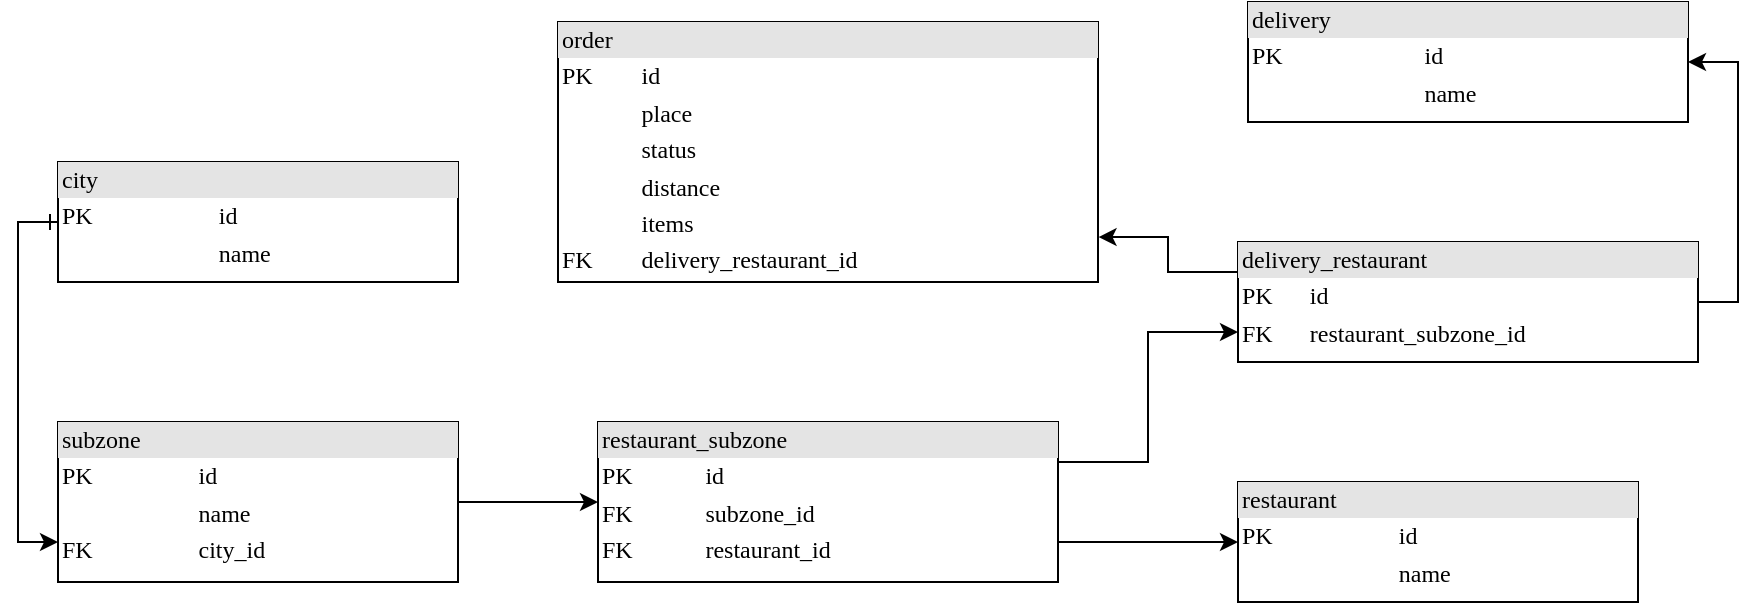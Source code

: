 <mxfile version="26.1.3">
  <diagram name="Page-1" id="2ca16b54-16f6-2749-3443-fa8db7711227">
    <mxGraphModel dx="838" dy="-282" grid="1" gridSize="10" guides="1" tooltips="1" connect="1" arrows="1" fold="1" page="1" pageScale="1" pageWidth="1100" pageHeight="850" background="none" math="0" shadow="0">
      <root>
        <mxCell id="0" />
        <mxCell id="1" parent="0" />
        <mxCell id="N4hYOb4Ob-OH0gv3H_L2-51" value="&lt;div style=&quot;box-sizing: border-box; width: 100%; background-color: rgb(228, 228, 228); padding: 2px;&quot;&gt;order&lt;/div&gt;&lt;table style=&quot;width: 100% ; font-size: 1em&quot; cellpadding=&quot;2&quot; cellspacing=&quot;0&quot;&gt;&lt;tbody&gt;&lt;tr&gt;&lt;td&gt;PK&lt;/td&gt;&lt;td&gt;id&lt;/td&gt;&lt;/tr&gt;&lt;tr&gt;&lt;td&gt;&lt;br&gt;&lt;/td&gt;&lt;td&gt;place&lt;/td&gt;&lt;/tr&gt;&lt;tr&gt;&lt;td&gt;&lt;/td&gt;&lt;td&gt;status&lt;/td&gt;&lt;/tr&gt;&lt;tr&gt;&lt;td&gt;&lt;br&gt;&lt;/td&gt;&lt;td&gt;distance&lt;br&gt;&lt;/td&gt;&lt;/tr&gt;&lt;tr&gt;&lt;td&gt;&lt;br&gt;&lt;/td&gt;&lt;td&gt;items&lt;br&gt;&lt;/td&gt;&lt;/tr&gt;&lt;tr&gt;&lt;td&gt;FK&lt;br&gt;&lt;/td&gt;&lt;td&gt;delivery_restaurant_id&lt;/td&gt;&lt;/tr&gt;&lt;tr&gt;&lt;td&gt;&lt;/td&gt;&lt;td&gt;&lt;/td&gt;&lt;/tr&gt;&lt;/tbody&gt;&lt;/table&gt;" style="verticalAlign=top;align=left;overflow=fill;html=1;rounded=0;shadow=0;comic=0;labelBackgroundColor=none;strokeWidth=1;fontFamily=Verdana;fontSize=12" parent="1" vertex="1">
          <mxGeometry x="360" y="1010" width="270" height="130" as="geometry" />
        </mxCell>
        <mxCell id="N4hYOb4Ob-OH0gv3H_L2-52" value="&lt;div style=&quot;box-sizing: border-box; width: 100%; background-color: rgb(228, 228, 228); padding: 2px;&quot;&gt;delivery&lt;/div&gt;&lt;table style=&quot;width: 100% ; font-size: 1em&quot; cellpadding=&quot;2&quot; cellspacing=&quot;0&quot;&gt;&lt;tbody&gt;&lt;tr&gt;&lt;td&gt;PK&lt;/td&gt;&lt;td&gt;id&lt;/td&gt;&lt;/tr&gt;&lt;tr&gt;&lt;td&gt;&lt;br&gt;&lt;/td&gt;&lt;td&gt;name&lt;/td&gt;&lt;/tr&gt;&lt;tr&gt;&lt;td&gt;&lt;br&gt;&lt;/td&gt;&lt;td&gt;&lt;/td&gt;&lt;/tr&gt;&lt;/tbody&gt;&lt;/table&gt;" style="verticalAlign=top;align=left;overflow=fill;html=1;rounded=0;shadow=0;comic=0;labelBackgroundColor=none;strokeWidth=1;fontFamily=Verdana;fontSize=12" parent="1" vertex="1">
          <mxGeometry x="705" y="1000" width="220" height="60" as="geometry" />
        </mxCell>
        <mxCell id="N4hYOb4Ob-OH0gv3H_L2-55" style="edgeStyle=orthogonalEdgeStyle;rounded=0;orthogonalLoop=1;jettySize=auto;html=1;exitX=1;exitY=0.5;exitDx=0;exitDy=0;entryX=1;entryY=0.5;entryDx=0;entryDy=0;" parent="1" source="N4hYOb4Ob-OH0gv3H_L2-54" target="N4hYOb4Ob-OH0gv3H_L2-52" edge="1">
          <mxGeometry relative="1" as="geometry" />
        </mxCell>
        <mxCell id="N4hYOb4Ob-OH0gv3H_L2-54" value="&lt;div style=&quot;box-sizing: border-box; width: 100%; background-color: rgb(228, 228, 228); padding: 2px;&quot;&gt;delivery_restaurant&lt;/div&gt;&lt;table style=&quot;width: 100% ; font-size: 1em&quot; cellpadding=&quot;2&quot; cellspacing=&quot;0&quot;&gt;&lt;tbody&gt;&lt;tr&gt;&lt;td&gt;PK&lt;/td&gt;&lt;td&gt;id&lt;/td&gt;&lt;/tr&gt;&lt;tr&gt;&lt;td&gt;FK&lt;/td&gt;&lt;td&gt;restaurant_subzone_id&lt;br&gt;&lt;/td&gt;&lt;/tr&gt;&lt;tr&gt;&lt;td&gt;&lt;br&gt;&lt;/td&gt;&lt;td&gt;&lt;/td&gt;&lt;/tr&gt;&lt;tr&gt;&lt;td&gt;&lt;br&gt;&lt;/td&gt;&lt;td&gt;&lt;/td&gt;&lt;/tr&gt;&lt;/tbody&gt;&lt;/table&gt;" style="verticalAlign=top;align=left;overflow=fill;html=1;rounded=0;shadow=0;comic=0;labelBackgroundColor=none;strokeWidth=1;fontFamily=Verdana;fontSize=12" parent="1" vertex="1">
          <mxGeometry x="700" y="1120" width="230" height="60" as="geometry" />
        </mxCell>
        <mxCell id="N4hYOb4Ob-OH0gv3H_L2-56" style="edgeStyle=orthogonalEdgeStyle;rounded=0;orthogonalLoop=1;jettySize=auto;html=1;exitX=0;exitY=0.25;exitDx=0;exitDy=0;entryX=1.001;entryY=0.827;entryDx=0;entryDy=0;entryPerimeter=0;" parent="1" source="N4hYOb4Ob-OH0gv3H_L2-54" target="N4hYOb4Ob-OH0gv3H_L2-51" edge="1">
          <mxGeometry relative="1" as="geometry" />
        </mxCell>
        <mxCell id="N4hYOb4Ob-OH0gv3H_L2-57" value="&lt;div style=&quot;box-sizing: border-box; width: 100%; background-color: rgb(228, 228, 228); padding: 2px;&quot;&gt;restaurant&lt;br&gt;&lt;/div&gt;&lt;table style=&quot;width: 100% ; font-size: 1em&quot; cellpadding=&quot;2&quot; cellspacing=&quot;0&quot;&gt;&lt;tbody&gt;&lt;tr&gt;&lt;td&gt;PK&lt;/td&gt;&lt;td&gt;id&lt;/td&gt;&lt;/tr&gt;&lt;tr&gt;&lt;td&gt;&lt;br&gt;&lt;/td&gt;&lt;td&gt;name&lt;/td&gt;&lt;/tr&gt;&lt;tr&gt;&lt;td&gt;&lt;br&gt;&lt;/td&gt;&lt;td&gt;&lt;br&gt;&lt;/td&gt;&lt;/tr&gt;&lt;/tbody&gt;&lt;/table&gt;" style="verticalAlign=top;align=left;overflow=fill;html=1;rounded=0;shadow=0;comic=0;labelBackgroundColor=none;strokeWidth=1;fontFamily=Verdana;fontSize=12" parent="1" vertex="1">
          <mxGeometry x="700" y="1240" width="200" height="60" as="geometry" />
        </mxCell>
        <mxCell id="N4hYOb4Ob-OH0gv3H_L2-60" style="edgeStyle=orthogonalEdgeStyle;rounded=0;orthogonalLoop=1;jettySize=auto;html=1;exitX=1;exitY=0.75;exitDx=0;exitDy=0;entryX=0;entryY=0.5;entryDx=0;entryDy=0;" parent="1" source="N4hYOb4Ob-OH0gv3H_L2-59" target="N4hYOb4Ob-OH0gv3H_L2-57" edge="1">
          <mxGeometry relative="1" as="geometry" />
        </mxCell>
        <mxCell id="N4hYOb4Ob-OH0gv3H_L2-61" style="edgeStyle=orthogonalEdgeStyle;rounded=0;orthogonalLoop=1;jettySize=auto;html=1;exitX=1;exitY=0.25;exitDx=0;exitDy=0;entryX=0;entryY=0.75;entryDx=0;entryDy=0;" parent="1" source="N4hYOb4Ob-OH0gv3H_L2-59" target="N4hYOb4Ob-OH0gv3H_L2-54" edge="1">
          <mxGeometry relative="1" as="geometry" />
        </mxCell>
        <mxCell id="N4hYOb4Ob-OH0gv3H_L2-59" value="&lt;div style=&quot;box-sizing: border-box; width: 100%; background-color: rgb(228, 228, 228); padding: 2px;&quot;&gt;restaurant_subzone&lt;/div&gt;&lt;table style=&quot;width: 100% ; font-size: 1em&quot; cellpadding=&quot;2&quot; cellspacing=&quot;0&quot;&gt;&lt;tbody&gt;&lt;tr&gt;&lt;td&gt;PK&lt;/td&gt;&lt;td&gt;id&lt;/td&gt;&lt;/tr&gt;&lt;tr&gt;&lt;td&gt;FK&lt;/td&gt;&lt;td&gt;subzone_id&lt;/td&gt;&lt;/tr&gt;&lt;tr&gt;&lt;td&gt;FK&lt;/td&gt;&lt;td&gt;restaurant_id&lt;/td&gt;&lt;/tr&gt;&lt;tr&gt;&lt;td&gt;&lt;br&gt;&lt;/td&gt;&lt;td&gt;&lt;/td&gt;&lt;/tr&gt;&lt;/tbody&gt;&lt;/table&gt;" style="verticalAlign=top;align=left;overflow=fill;html=1;rounded=0;shadow=0;comic=0;labelBackgroundColor=none;strokeWidth=1;fontFamily=Verdana;fontSize=12" parent="1" vertex="1">
          <mxGeometry x="380" y="1210" width="230" height="80" as="geometry" />
        </mxCell>
        <mxCell id="N4hYOb4Ob-OH0gv3H_L2-63" style="edgeStyle=orthogonalEdgeStyle;rounded=0;orthogonalLoop=1;jettySize=auto;html=1;exitX=1;exitY=0.5;exitDx=0;exitDy=0;entryX=0;entryY=0.5;entryDx=0;entryDy=0;" parent="1" source="N4hYOb4Ob-OH0gv3H_L2-62" target="N4hYOb4Ob-OH0gv3H_L2-59" edge="1">
          <mxGeometry relative="1" as="geometry" />
        </mxCell>
        <mxCell id="N4hYOb4Ob-OH0gv3H_L2-62" value="&lt;div style=&quot;box-sizing: border-box; width: 100%; background-color: rgb(228, 228, 228); padding: 2px;&quot;&gt;subzone&lt;/div&gt;&lt;table style=&quot;width: 100% ; font-size: 1em&quot; cellpadding=&quot;2&quot; cellspacing=&quot;0&quot;&gt;&lt;tbody&gt;&lt;tr&gt;&lt;td&gt;PK&lt;/td&gt;&lt;td&gt;id&lt;/td&gt;&lt;/tr&gt;&lt;tr&gt;&lt;td&gt;&lt;br&gt;&lt;/td&gt;&lt;td&gt;name&lt;/td&gt;&lt;/tr&gt;&lt;tr&gt;&lt;td&gt;FK&lt;/td&gt;&lt;td&gt;city_id&lt;/td&gt;&lt;/tr&gt;&lt;/tbody&gt;&lt;/table&gt;" style="verticalAlign=top;align=left;overflow=fill;html=1;rounded=0;shadow=0;comic=0;labelBackgroundColor=none;strokeWidth=1;fontFamily=Verdana;fontSize=12" parent="1" vertex="1">
          <mxGeometry x="110" y="1210" width="200" height="80" as="geometry" />
        </mxCell>
        <mxCell id="N4hYOb4Ob-OH0gv3H_L2-65" style="edgeStyle=orthogonalEdgeStyle;rounded=0;orthogonalLoop=1;jettySize=auto;html=1;exitX=0;exitY=0.5;exitDx=0;exitDy=0;entryX=0;entryY=0.75;entryDx=0;entryDy=0;startArrow=ERone;startFill=0;" parent="1" source="N4hYOb4Ob-OH0gv3H_L2-64" target="N4hYOb4Ob-OH0gv3H_L2-62" edge="1">
          <mxGeometry relative="1" as="geometry" />
        </mxCell>
        <mxCell id="N4hYOb4Ob-OH0gv3H_L2-64" value="&lt;div style=&quot;box-sizing: border-box; width: 100%; background-color: rgb(228, 228, 228); padding: 2px;&quot;&gt;city&lt;/div&gt;&lt;table style=&quot;width: 100% ; font-size: 1em&quot; cellpadding=&quot;2&quot; cellspacing=&quot;0&quot;&gt;&lt;tbody&gt;&lt;tr&gt;&lt;td&gt;PK&lt;/td&gt;&lt;td&gt;id&lt;/td&gt;&lt;/tr&gt;&lt;tr&gt;&lt;td&gt;&lt;br&gt;&lt;/td&gt;&lt;td&gt;name&lt;/td&gt;&lt;/tr&gt;&lt;tr&gt;&lt;td&gt;&lt;br&gt;&lt;/td&gt;&lt;td&gt;&lt;br&gt;&lt;/td&gt;&lt;/tr&gt;&lt;/tbody&gt;&lt;/table&gt;" style="verticalAlign=top;align=left;overflow=fill;html=1;rounded=0;shadow=0;comic=0;labelBackgroundColor=none;strokeWidth=1;fontFamily=Verdana;fontSize=12" parent="1" vertex="1">
          <mxGeometry x="110" y="1080" width="200" height="60" as="geometry" />
        </mxCell>
      </root>
    </mxGraphModel>
  </diagram>
</mxfile>
